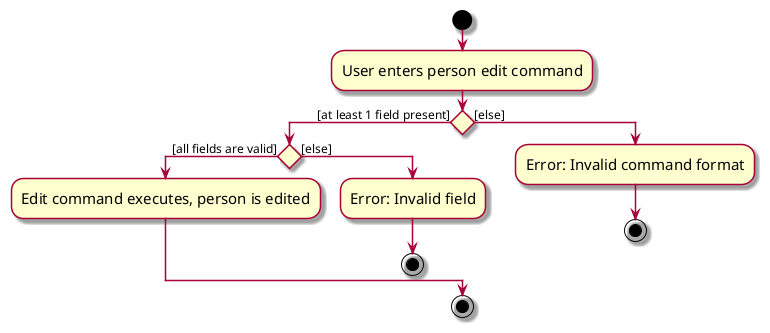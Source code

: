 @startuml
skin rose
skinparam ActivityFontSize 15
skinparam ArrowFontSize 12
start


:User enters person edit command;

if () then ([at least 1 field present])
    if () then ([all fields are valid])
        :Edit command executes, person is edited;

    else ([else])
    :Error: Invalid field;
    stop
    endif
else ([else])
:Error: Invalid command format;
stop
endif
stop
@enduml
